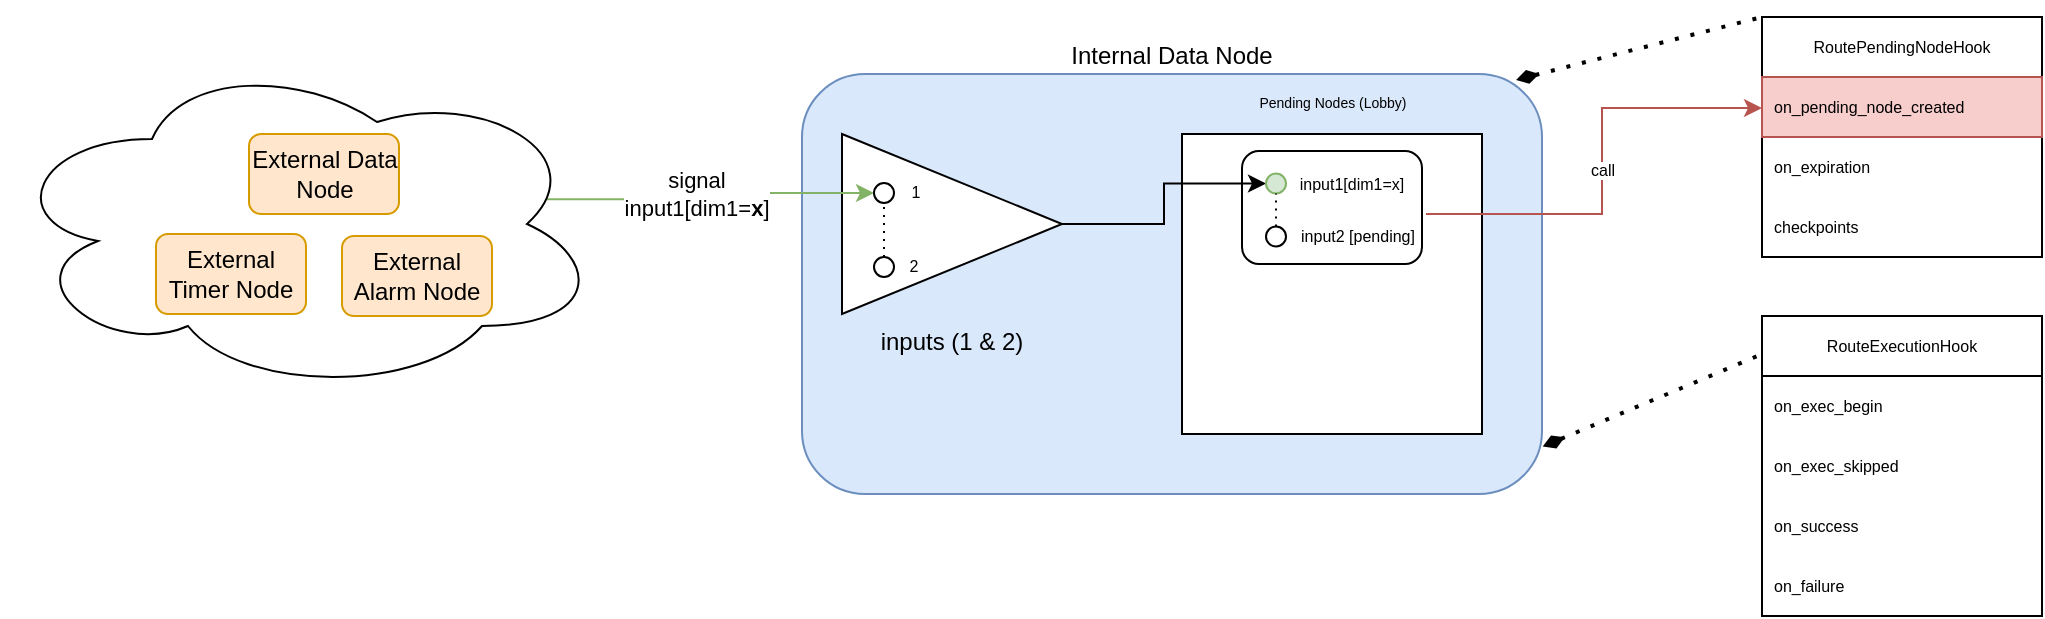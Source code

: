 <mxfile version="17.4.4" type="device"><diagram id="QGQ7VJN9FqmunsjFjlf8" name="Page-1"><mxGraphModel dx="2853" dy="1727" grid="1" gridSize="10" guides="1" tooltips="1" connect="1" arrows="1" fold="1" page="1" pageScale="1" pageWidth="850" pageHeight="1100" math="0" shadow="0"><root><mxCell id="0"/><mxCell id="1" parent="0"/><mxCell id="q12CQH4DrVXbeyM8TDPM-4" value="Internal Data Node" style="html=1;whiteSpace=wrap;rounded=1;dropTarget=0;fillColor=#dae8fc;strokeColor=#6c8ebf;labelPosition=center;verticalLabelPosition=top;align=center;verticalAlign=bottom;" vertex="1" parent="1"><mxGeometry x="-1170" y="-1010" width="370" height="210" as="geometry"/></mxCell><mxCell id="q12CQH4DrVXbeyM8TDPM-27" value="" style="rounded=0;whiteSpace=wrap;html=1;fontSize=8;labelPosition=center;verticalLabelPosition=top;align=center;verticalAlign=bottom;" vertex="1" parent="1"><mxGeometry x="-980" y="-980" width="150" height="150" as="geometry"/></mxCell><mxCell id="q12CQH4DrVXbeyM8TDPM-48" value="" style="rounded=1;whiteSpace=wrap;html=1;fontSize=8;" vertex="1" parent="1"><mxGeometry x="-950" y="-971.5" width="90" height="56.5" as="geometry"/></mxCell><mxCell id="q12CQH4DrVXbeyM8TDPM-8" value="inputs (1 &amp;amp; 2)" style="triangle;whiteSpace=wrap;html=1;labelPosition=center;verticalLabelPosition=bottom;align=center;verticalAlign=top;" vertex="1" parent="1"><mxGeometry x="-1150" y="-980" width="110" height="90" as="geometry"/></mxCell><mxCell id="q12CQH4DrVXbeyM8TDPM-5" style="edgeStyle=orthogonalEdgeStyle;rounded=0;orthogonalLoop=1;jettySize=auto;html=1;entryX=0;entryY=0.5;entryDx=0;entryDy=0;exitX=0.902;exitY=0.427;exitDx=0;exitDy=0;exitPerimeter=0;fillColor=#d5e8d4;strokeColor=#82b366;" edge="1" parent="1" source="q12CQH4DrVXbeyM8TDPM-19" target="q12CQH4DrVXbeyM8TDPM-41"><mxGeometry relative="1" as="geometry"><mxPoint x="-1260" y="-974.971" as="sourcePoint"/><Array as="points"><mxPoint x="-1214" y="-947"/><mxPoint x="-1214" y="-951"/></Array></mxGeometry></mxCell><mxCell id="q12CQH4DrVXbeyM8TDPM-6" value="&lt;div&gt;signal&lt;/div&gt;&lt;div&gt;input1[dim1=&lt;b&gt;x&lt;/b&gt;]&lt;br&gt;&lt;/div&gt;" style="edgeLabel;html=1;align=center;verticalAlign=middle;resizable=0;points=[];" vertex="1" connectable="0" parent="q12CQH4DrVXbeyM8TDPM-5"><mxGeometry x="-0.324" y="-1" relative="1" as="geometry"><mxPoint x="19" y="-4" as="offset"/></mxGeometry></mxCell><mxCell id="q12CQH4DrVXbeyM8TDPM-7" value="" style="edgeStyle=orthogonalEdgeStyle;rounded=0;orthogonalLoop=1;jettySize=auto;html=1;entryX=0;entryY=0.5;entryDx=0;entryDy=0;" edge="1" parent="1" source="q12CQH4DrVXbeyM8TDPM-8" target="q12CQH4DrVXbeyM8TDPM-38"><mxGeometry relative="1" as="geometry"><mxPoint x="-980" y="-935" as="targetPoint"/></mxGeometry></mxCell><mxCell id="q12CQH4DrVXbeyM8TDPM-19" value="" style="ellipse;shape=cloud;whiteSpace=wrap;html=1;fontSize=8;" vertex="1" parent="1"><mxGeometry x="-1570" y="-1020" width="300" height="170" as="geometry"/></mxCell><mxCell id="q12CQH4DrVXbeyM8TDPM-20" value="External Data Node" style="html=1;whiteSpace=wrap;rounded=1;dropTarget=0;fillColor=#ffe6cc;strokeColor=#d79b00;" vertex="1" parent="1"><mxGeometry x="-1446.5" y="-980" width="75" height="40" as="geometry"/></mxCell><mxCell id="q12CQH4DrVXbeyM8TDPM-21" value="External Alarm Node" style="html=1;whiteSpace=wrap;rounded=1;dropTarget=0;fillColor=#ffe6cc;strokeColor=#d79b00;" vertex="1" parent="1"><mxGeometry x="-1400" y="-929" width="75" height="40" as="geometry"/></mxCell><mxCell id="q12CQH4DrVXbeyM8TDPM-25" value="External Timer Node" style="html=1;whiteSpace=wrap;rounded=1;dropTarget=0;fillColor=#ffe6cc;strokeColor=#d79b00;" vertex="1" parent="1"><mxGeometry x="-1493" y="-930" width="75" height="40" as="geometry"/></mxCell><mxCell id="q12CQH4DrVXbeyM8TDPM-34" value="&lt;font style=&quot;font-size: 7px&quot;&gt;Pending Nodes (Lobby)&lt;br&gt;&lt;/font&gt;" style="text;html=1;strokeColor=none;fillColor=none;align=center;verticalAlign=middle;whiteSpace=wrap;rounded=0;fontSize=7;" vertex="1" parent="1"><mxGeometry x="-957.5" y="-1010" width="105" height="30" as="geometry"/></mxCell><mxCell id="q12CQH4DrVXbeyM8TDPM-38" value="" style="ellipse;whiteSpace=wrap;html=1;aspect=fixed;labelPosition=right;verticalLabelPosition=top;align=left;verticalAlign=bottom;fontSize=8;fillColor=#d5e8d4;strokeColor=#82b366;" vertex="1" parent="1"><mxGeometry x="-938" y="-960.25" width="10" height="10" as="geometry"/></mxCell><mxCell id="q12CQH4DrVXbeyM8TDPM-39" value="" style="ellipse;whiteSpace=wrap;html=1;aspect=fixed;" vertex="1" parent="1"><mxGeometry x="-938" y="-933.75" width="10" height="10" as="geometry"/></mxCell><mxCell id="q12CQH4DrVXbeyM8TDPM-40" value="input1[dim1=x]" style="text;html=1;strokeColor=none;fillColor=none;align=center;verticalAlign=middle;whiteSpace=wrap;rounded=0;fontSize=8;" vertex="1" parent="1"><mxGeometry x="-919" y="-966" width="48" height="21.5" as="geometry"/></mxCell><mxCell id="q12CQH4DrVXbeyM8TDPM-41" value="" style="ellipse;whiteSpace=wrap;html=1;aspect=fixed;labelPosition=right;verticalLabelPosition=top;align=left;verticalAlign=bottom;fontSize=8;" vertex="1" parent="1"><mxGeometry x="-1134" y="-955.5" width="10" height="10" as="geometry"/></mxCell><mxCell id="q12CQH4DrVXbeyM8TDPM-42" value="" style="ellipse;whiteSpace=wrap;html=1;aspect=fixed;" vertex="1" parent="1"><mxGeometry x="-1134" y="-918.5" width="10" height="10" as="geometry"/></mxCell><mxCell id="q12CQH4DrVXbeyM8TDPM-44" value="" style="endArrow=none;dashed=1;html=1;dashPattern=1 3;strokeWidth=1;rounded=0;fontSize=8;entryX=0.5;entryY=1;entryDx=0;entryDy=0;exitX=0.5;exitY=0;exitDx=0;exitDy=0;" edge="1" parent="1" source="q12CQH4DrVXbeyM8TDPM-42" target="q12CQH4DrVXbeyM8TDPM-41"><mxGeometry width="50" height="50" relative="1" as="geometry"><mxPoint x="-1220" y="-810" as="sourcePoint"/><mxPoint x="-1170" y="-860" as="targetPoint"/></mxGeometry></mxCell><mxCell id="q12CQH4DrVXbeyM8TDPM-45" value="1" style="text;html=1;strokeColor=none;fillColor=none;align=center;verticalAlign=middle;whiteSpace=wrap;rounded=0;fontSize=8;" vertex="1" parent="1"><mxGeometry x="-1125" y="-961" width="24" height="20" as="geometry"/></mxCell><mxCell id="q12CQH4DrVXbeyM8TDPM-46" value="2" style="text;html=1;strokeColor=none;fillColor=none;align=center;verticalAlign=middle;whiteSpace=wrap;rounded=0;fontSize=8;" vertex="1" parent="1"><mxGeometry x="-1126" y="-924.5" width="24" height="20" as="geometry"/></mxCell><mxCell id="q12CQH4DrVXbeyM8TDPM-61" value="call" style="edgeStyle=orthogonalEdgeStyle;rounded=0;orthogonalLoop=1;jettySize=auto;html=1;fontSize=8;strokeWidth=1;fillColor=#f8cecc;strokeColor=#b85450;" edge="1" parent="1" source="q12CQH4DrVXbeyM8TDPM-47" target="q12CQH4DrVXbeyM8TDPM-54"><mxGeometry relative="1" as="geometry"><Array as="points"><mxPoint x="-770" y="-940"/><mxPoint x="-770" y="-993"/></Array></mxGeometry></mxCell><mxCell id="q12CQH4DrVXbeyM8TDPM-47" value="input2 [pending]" style="text;html=1;strokeColor=none;fillColor=none;align=center;verticalAlign=middle;whiteSpace=wrap;rounded=0;fontSize=8;" vertex="1" parent="1"><mxGeometry x="-926" y="-940" width="68" height="21.5" as="geometry"/></mxCell><mxCell id="q12CQH4DrVXbeyM8TDPM-49" value="" style="endArrow=none;dashed=1;html=1;dashPattern=1 3;strokeWidth=1;rounded=0;fontSize=8;entryX=0.5;entryY=1;entryDx=0;entryDy=0;exitX=0.5;exitY=0;exitDx=0;exitDy=0;" edge="1" parent="1" source="q12CQH4DrVXbeyM8TDPM-39" target="q12CQH4DrVXbeyM8TDPM-38"><mxGeometry width="50" height="50" relative="1" as="geometry"><mxPoint x="-1119" y="-908.5" as="sourcePoint"/><mxPoint x="-1119" y="-935.5" as="targetPoint"/></mxGeometry></mxCell><mxCell id="q12CQH4DrVXbeyM8TDPM-53" value="RoutePendingNodeHook" style="swimlane;fontStyle=0;childLayout=stackLayout;horizontal=1;startSize=30;horizontalStack=0;resizeParent=1;resizeParentMax=0;resizeLast=0;collapsible=1;marginBottom=0;fontSize=8;strokeColor=#000000;" vertex="1" parent="1"><mxGeometry x="-690" y="-1038.5" width="140" height="120" as="geometry"/></mxCell><mxCell id="q12CQH4DrVXbeyM8TDPM-54" value="on_pending_node_created" style="text;strokeColor=#b85450;fillColor=#f8cecc;align=left;verticalAlign=middle;spacingLeft=4;spacingRight=4;overflow=hidden;points=[[0,0.5],[1,0.5]];portConstraint=eastwest;rotatable=0;fontSize=8;" vertex="1" parent="q12CQH4DrVXbeyM8TDPM-53"><mxGeometry y="30" width="140" height="30" as="geometry"/></mxCell><mxCell id="q12CQH4DrVXbeyM8TDPM-55" value="on_expiration" style="text;strokeColor=none;fillColor=none;align=left;verticalAlign=middle;spacingLeft=4;spacingRight=4;overflow=hidden;points=[[0,0.5],[1,0.5]];portConstraint=eastwest;rotatable=0;fontSize=8;" vertex="1" parent="q12CQH4DrVXbeyM8TDPM-53"><mxGeometry y="60" width="140" height="30" as="geometry"/></mxCell><mxCell id="q12CQH4DrVXbeyM8TDPM-56" value="checkpoints" style="text;strokeColor=none;fillColor=none;align=left;verticalAlign=middle;spacingLeft=4;spacingRight=4;overflow=hidden;points=[[0,0.5],[1,0.5]];portConstraint=eastwest;rotatable=0;fontSize=8;" vertex="1" parent="q12CQH4DrVXbeyM8TDPM-53"><mxGeometry y="90" width="140" height="30" as="geometry"/></mxCell><mxCell id="q12CQH4DrVXbeyM8TDPM-57" value="RouteExecutionHook" style="swimlane;fontStyle=0;childLayout=stackLayout;horizontal=1;startSize=30;horizontalStack=0;resizeParent=1;resizeParentMax=0;resizeLast=0;collapsible=1;marginBottom=0;fontSize=8;strokeColor=#000000;" vertex="1" parent="1"><mxGeometry x="-690" y="-889" width="140" height="150" as="geometry"/></mxCell><mxCell id="q12CQH4DrVXbeyM8TDPM-58" value="on_exec_begin" style="text;strokeColor=none;fillColor=none;align=left;verticalAlign=middle;spacingLeft=4;spacingRight=4;overflow=hidden;points=[[0,0.5],[1,0.5]];portConstraint=eastwest;rotatable=0;fontSize=8;" vertex="1" parent="q12CQH4DrVXbeyM8TDPM-57"><mxGeometry y="30" width="140" height="30" as="geometry"/></mxCell><mxCell id="q12CQH4DrVXbeyM8TDPM-59" value="on_exec_skipped" style="text;strokeColor=none;fillColor=none;align=left;verticalAlign=middle;spacingLeft=4;spacingRight=4;overflow=hidden;points=[[0,0.5],[1,0.5]];portConstraint=eastwest;rotatable=0;fontSize=8;" vertex="1" parent="q12CQH4DrVXbeyM8TDPM-57"><mxGeometry y="60" width="140" height="30" as="geometry"/></mxCell><mxCell id="q12CQH4DrVXbeyM8TDPM-60" value="on_success" style="text;strokeColor=none;fillColor=none;align=left;verticalAlign=middle;spacingLeft=4;spacingRight=4;overflow=hidden;points=[[0,0.5],[1,0.5]];portConstraint=eastwest;rotatable=0;fontSize=8;" vertex="1" parent="q12CQH4DrVXbeyM8TDPM-57"><mxGeometry y="90" width="140" height="30" as="geometry"/></mxCell><mxCell id="q12CQH4DrVXbeyM8TDPM-64" value="on_failure" style="text;strokeColor=none;fillColor=none;align=left;verticalAlign=middle;spacingLeft=4;spacingRight=4;overflow=hidden;points=[[0,0.5],[1,0.5]];portConstraint=eastwest;rotatable=0;fontSize=8;" vertex="1" parent="q12CQH4DrVXbeyM8TDPM-57"><mxGeometry y="120" width="140" height="30" as="geometry"/></mxCell><mxCell id="q12CQH4DrVXbeyM8TDPM-62" value="" style="endArrow=none;dashed=1;html=1;dashPattern=1 3;strokeWidth=2;rounded=0;fontSize=8;exitX=1.001;exitY=0.887;exitDx=0;exitDy=0;startArrow=diamondThin;startFill=1;entryX=0;entryY=0.127;entryDx=0;entryDy=0;entryPerimeter=0;exitPerimeter=0;" edge="1" parent="1" source="q12CQH4DrVXbeyM8TDPM-4" target="q12CQH4DrVXbeyM8TDPM-57"><mxGeometry width="50" height="50" relative="1" as="geometry"><mxPoint x="-740" y="-740" as="sourcePoint"/><mxPoint x="-690" y="-790" as="targetPoint"/></mxGeometry></mxCell><mxCell id="q12CQH4DrVXbeyM8TDPM-63" value="" style="endArrow=none;dashed=1;html=1;dashPattern=1 3;strokeWidth=2;rounded=0;fontSize=8;exitX=0.965;exitY=0.014;exitDx=0;exitDy=0;entryX=0;entryY=0;entryDx=0;entryDy=0;startArrow=diamondThin;startFill=1;exitPerimeter=0;" edge="1" parent="1" source="q12CQH4DrVXbeyM8TDPM-4" target="q12CQH4DrVXbeyM8TDPM-53"><mxGeometry width="50" height="50" relative="1" as="geometry"><mxPoint x="-790" y="-790" as="sourcePoint"/><mxPoint x="-680" y="-780" as="targetPoint"/></mxGeometry></mxCell></root></mxGraphModel></diagram></mxfile>